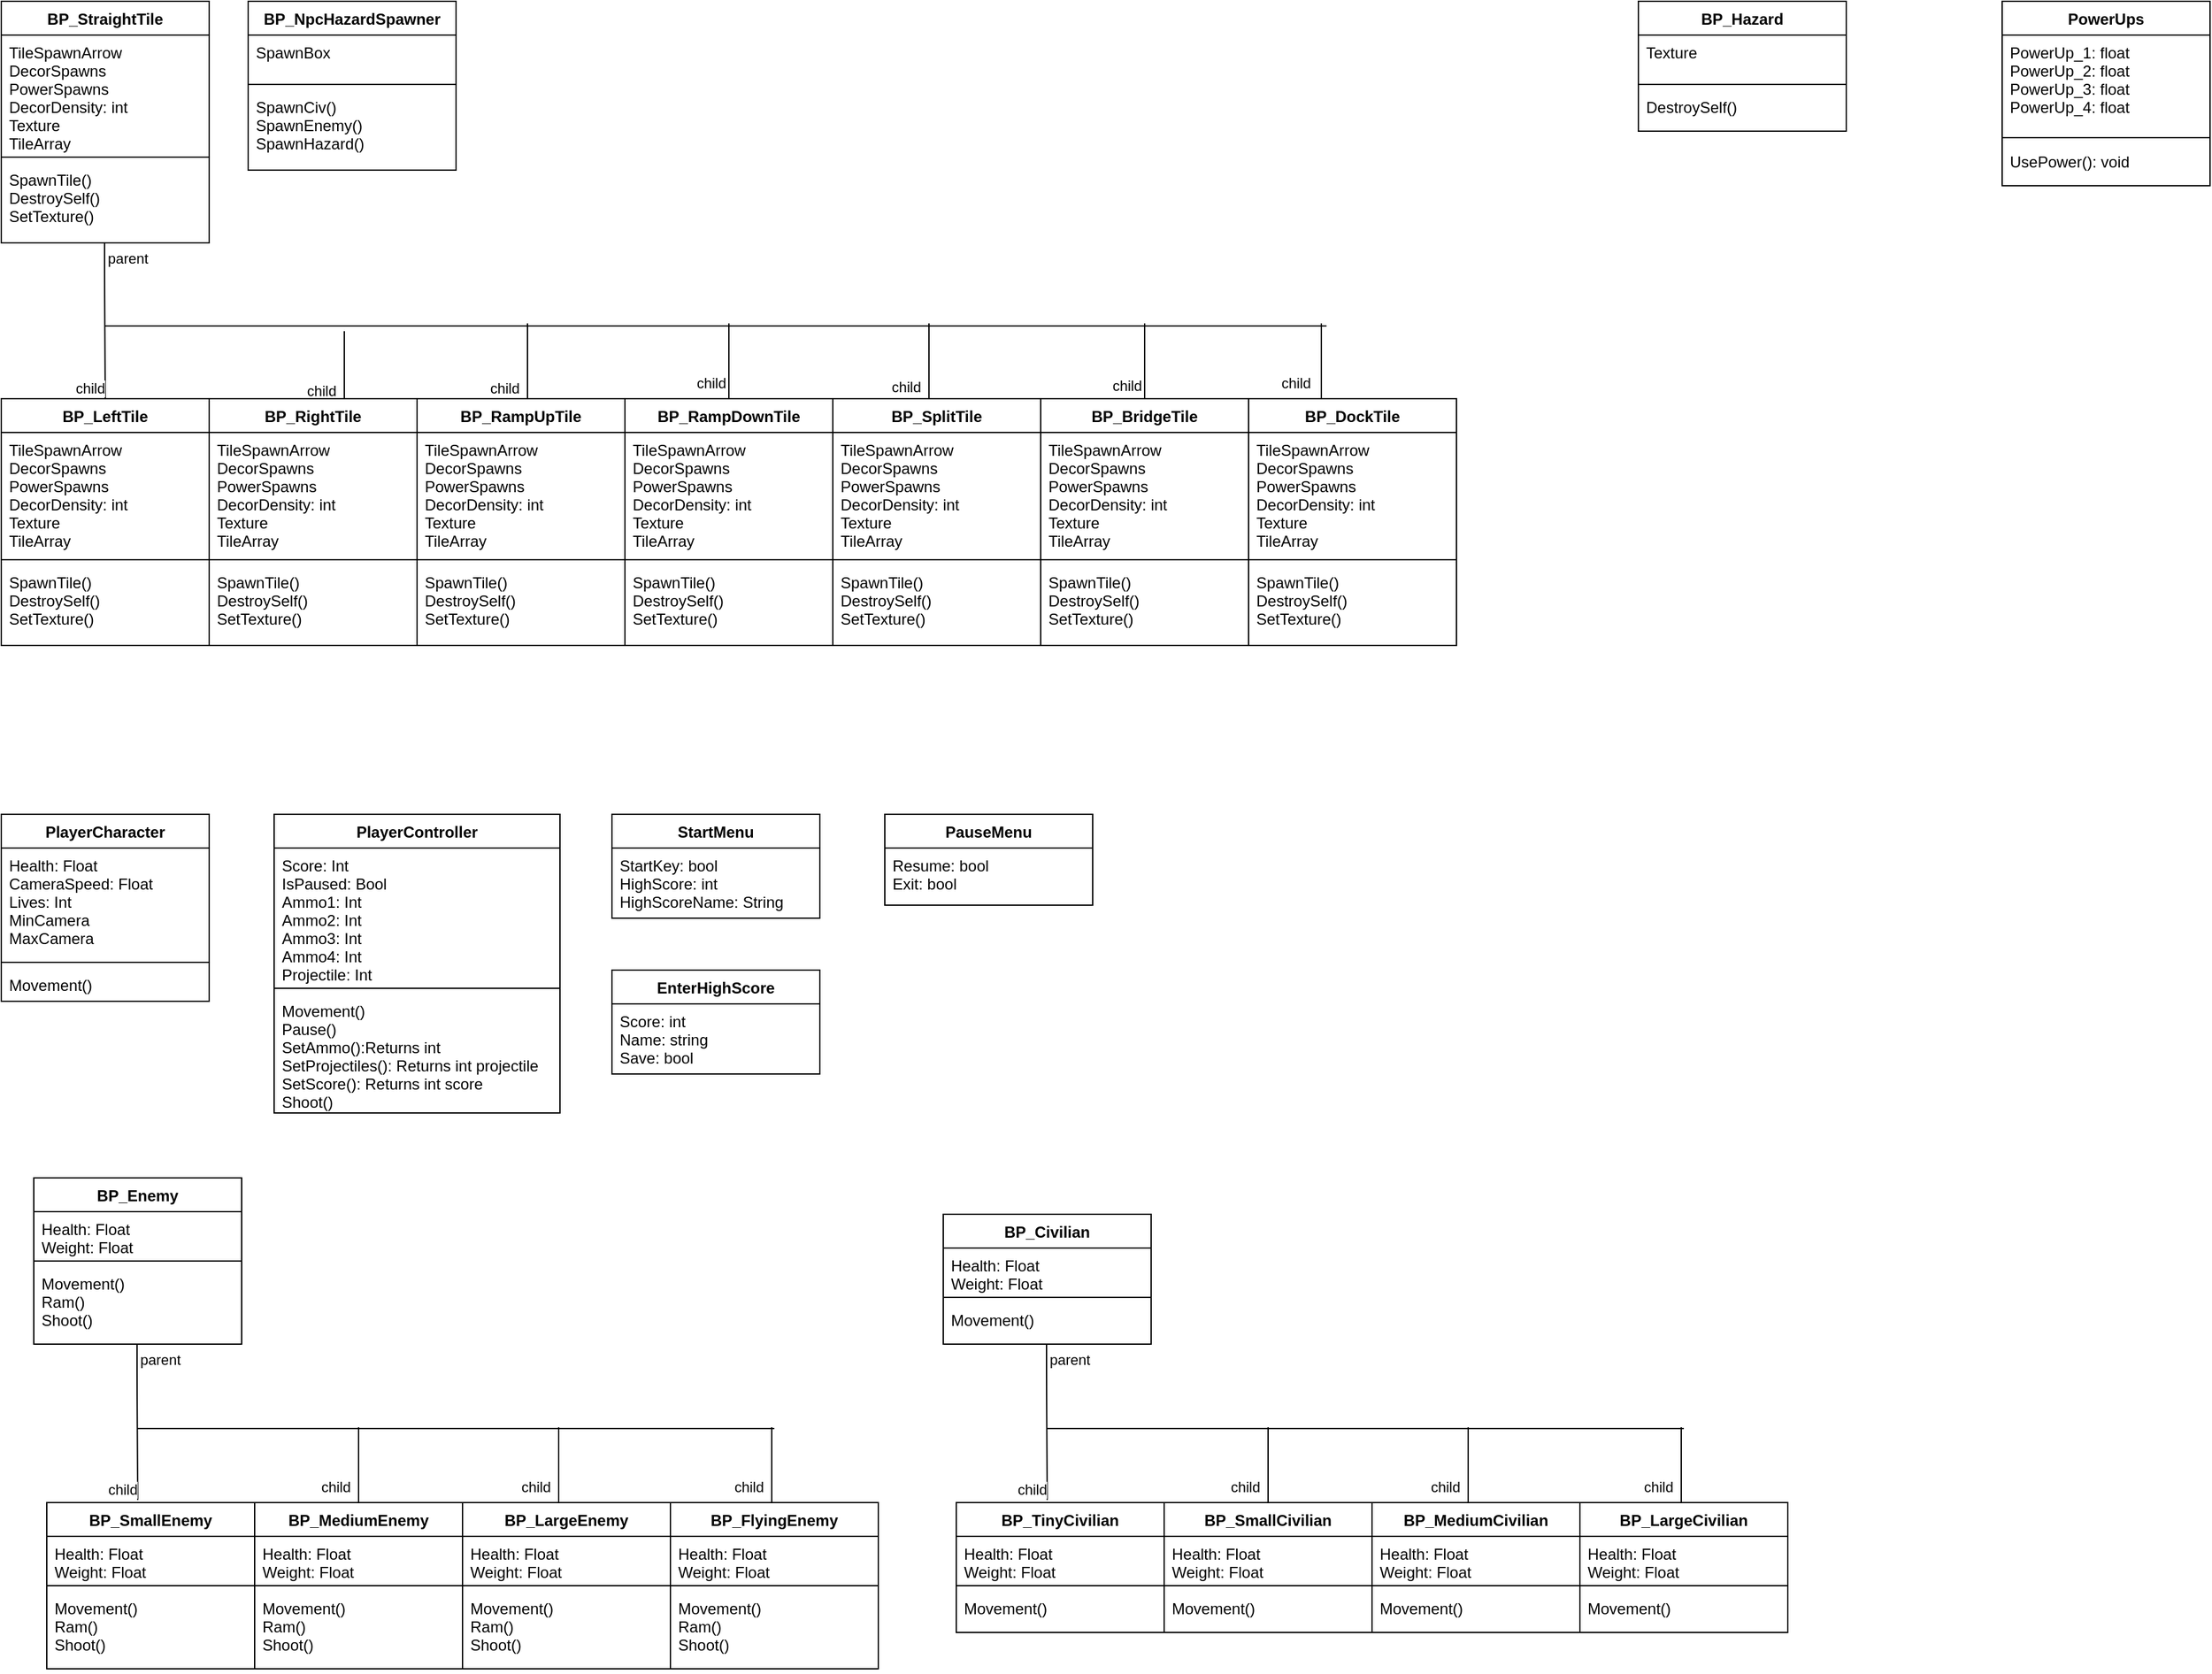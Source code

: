 <mxfile version="14.2.7" type="github">
  <diagram id="WgqjgqW9wfhbfb5YaRFJ" name="Page-1">
    <mxGraphModel dx="2031" dy="1134" grid="1" gridSize="10" guides="1" tooltips="1" connect="1" arrows="1" fold="1" page="1" pageScale="1" pageWidth="1200" pageHeight="1600" math="0" shadow="0">
      <root>
        <mxCell id="0" />
        <mxCell id="1" parent="0" />
        <mxCell id="DqNzJnJvb0vO9Nc4sZQ4-1" value="BP_StraightTile" style="swimlane;fontStyle=1;align=center;verticalAlign=top;childLayout=stackLayout;horizontal=1;startSize=26;horizontalStack=0;resizeParent=1;resizeParentMax=0;resizeLast=0;collapsible=1;marginBottom=0;" parent="1" vertex="1">
          <mxGeometry x="220" y="154" width="160" height="186" as="geometry" />
        </mxCell>
        <mxCell id="DqNzJnJvb0vO9Nc4sZQ4-2" value="TileSpawnArrow&#xa;DecorSpawns&#xa;PowerSpawns&#xa;DecorDensity: int&#xa;Texture&#xa;TileArray" style="text;strokeColor=none;fillColor=none;align=left;verticalAlign=top;spacingLeft=4;spacingRight=4;overflow=hidden;rotatable=0;points=[[0,0.5],[1,0.5]];portConstraint=eastwest;" parent="DqNzJnJvb0vO9Nc4sZQ4-1" vertex="1">
          <mxGeometry y="26" width="160" height="90" as="geometry" />
        </mxCell>
        <mxCell id="DqNzJnJvb0vO9Nc4sZQ4-3" value="" style="line;strokeWidth=1;fillColor=none;align=left;verticalAlign=middle;spacingTop=-1;spacingLeft=3;spacingRight=3;rotatable=0;labelPosition=right;points=[];portConstraint=eastwest;" parent="DqNzJnJvb0vO9Nc4sZQ4-1" vertex="1">
          <mxGeometry y="116" width="160" height="8" as="geometry" />
        </mxCell>
        <mxCell id="DqNzJnJvb0vO9Nc4sZQ4-4" value="SpawnTile()&#xa;DestroySelf()&#xa;SetTexture()" style="text;strokeColor=none;fillColor=none;align=left;verticalAlign=top;spacingLeft=4;spacingRight=4;overflow=hidden;rotatable=0;points=[[0,0.5],[1,0.5]];portConstraint=eastwest;" parent="DqNzJnJvb0vO9Nc4sZQ4-1" vertex="1">
          <mxGeometry y="124" width="160" height="62" as="geometry" />
        </mxCell>
        <mxCell id="DqNzJnJvb0vO9Nc4sZQ4-5" value="" style="endArrow=none;html=1;edgeStyle=orthogonalEdgeStyle;" parent="1" edge="1">
          <mxGeometry relative="1" as="geometry">
            <mxPoint x="299.5" y="340" as="sourcePoint" />
            <mxPoint x="300" y="460" as="targetPoint" />
            <Array as="points">
              <mxPoint x="300" y="370" />
              <mxPoint x="300" y="370" />
            </Array>
          </mxGeometry>
        </mxCell>
        <mxCell id="DqNzJnJvb0vO9Nc4sZQ4-6" value="parent" style="edgeLabel;resizable=0;html=1;align=left;verticalAlign=bottom;" parent="DqNzJnJvb0vO9Nc4sZQ4-5" connectable="0" vertex="1">
          <mxGeometry x="-1" relative="1" as="geometry">
            <mxPoint y="20" as="offset" />
          </mxGeometry>
        </mxCell>
        <mxCell id="DqNzJnJvb0vO9Nc4sZQ4-7" value="child" style="edgeLabel;resizable=0;html=1;align=right;verticalAlign=bottom;" parent="DqNzJnJvb0vO9Nc4sZQ4-5" connectable="0" vertex="1">
          <mxGeometry x="1" relative="1" as="geometry" />
        </mxCell>
        <mxCell id="DqNzJnJvb0vO9Nc4sZQ4-8" value="BP_LeftTile" style="swimlane;fontStyle=1;align=center;verticalAlign=top;childLayout=stackLayout;horizontal=1;startSize=26;horizontalStack=0;resizeParent=1;resizeParentMax=0;resizeLast=0;collapsible=1;marginBottom=0;" parent="1" vertex="1">
          <mxGeometry x="220" y="460" width="160" height="190" as="geometry" />
        </mxCell>
        <mxCell id="DqNzJnJvb0vO9Nc4sZQ4-9" value="TileSpawnArrow&#xa;DecorSpawns&#xa;PowerSpawns&#xa;DecorDensity: int&#xa;Texture&#xa;TileArray" style="text;strokeColor=none;fillColor=none;align=left;verticalAlign=top;spacingLeft=4;spacingRight=4;overflow=hidden;rotatable=0;points=[[0,0.5],[1,0.5]];portConstraint=eastwest;" parent="DqNzJnJvb0vO9Nc4sZQ4-8" vertex="1">
          <mxGeometry y="26" width="160" height="94" as="geometry" />
        </mxCell>
        <mxCell id="DqNzJnJvb0vO9Nc4sZQ4-10" value="" style="line;strokeWidth=1;fillColor=none;align=left;verticalAlign=middle;spacingTop=-1;spacingLeft=3;spacingRight=3;rotatable=0;labelPosition=right;points=[];portConstraint=eastwest;" parent="DqNzJnJvb0vO9Nc4sZQ4-8" vertex="1">
          <mxGeometry y="120" width="160" height="8" as="geometry" />
        </mxCell>
        <mxCell id="DqNzJnJvb0vO9Nc4sZQ4-11" value="SpawnTile()&#xa;DestroySelf()&#xa;SetTexture()" style="text;strokeColor=none;fillColor=none;align=left;verticalAlign=top;spacingLeft=4;spacingRight=4;overflow=hidden;rotatable=0;points=[[0,0.5],[1,0.5]];portConstraint=eastwest;" parent="DqNzJnJvb0vO9Nc4sZQ4-8" vertex="1">
          <mxGeometry y="128" width="160" height="62" as="geometry" />
        </mxCell>
        <mxCell id="DqNzJnJvb0vO9Nc4sZQ4-12" value="" style="line;strokeWidth=1;fillColor=none;align=left;verticalAlign=middle;spacingTop=-1;spacingLeft=3;spacingRight=3;rotatable=0;labelPosition=right;points=[];portConstraint=eastwest;" parent="1" vertex="1">
          <mxGeometry x="300" y="400" width="940" height="8" as="geometry" />
        </mxCell>
        <mxCell id="DqNzJnJvb0vO9Nc4sZQ4-13" value="child" style="edgeLabel;resizable=0;html=1;align=right;verticalAlign=bottom;" parent="1" connectable="0" vertex="1">
          <mxGeometry x="470.0" y="459.999" as="geometry">
            <mxPoint x="8" y="3" as="offset" />
          </mxGeometry>
        </mxCell>
        <mxCell id="DqNzJnJvb0vO9Nc4sZQ4-15" value="" style="line;strokeWidth=1;fillColor=none;align=left;verticalAlign=middle;spacingTop=-1;spacingLeft=3;spacingRight=3;rotatable=0;labelPosition=right;points=[];portConstraint=eastwest;direction=south;" parent="1" vertex="1">
          <mxGeometry x="480" y="408" width="8" height="58" as="geometry" />
        </mxCell>
        <mxCell id="DqNzJnJvb0vO9Nc4sZQ4-16" value="BP_RampDownTile" style="swimlane;fontStyle=1;align=center;verticalAlign=top;childLayout=stackLayout;horizontal=1;startSize=26;horizontalStack=0;resizeParent=1;resizeParentMax=0;resizeLast=0;collapsible=1;marginBottom=0;" parent="1" vertex="1">
          <mxGeometry x="700" y="460" width="160" height="190" as="geometry" />
        </mxCell>
        <mxCell id="DqNzJnJvb0vO9Nc4sZQ4-17" value="TileSpawnArrow&#xa;DecorSpawns&#xa;PowerSpawns&#xa;DecorDensity: int&#xa;Texture&#xa;TileArray" style="text;strokeColor=none;fillColor=none;align=left;verticalAlign=top;spacingLeft=4;spacingRight=4;overflow=hidden;rotatable=0;points=[[0,0.5],[1,0.5]];portConstraint=eastwest;" parent="DqNzJnJvb0vO9Nc4sZQ4-16" vertex="1">
          <mxGeometry y="26" width="160" height="94" as="geometry" />
        </mxCell>
        <mxCell id="DqNzJnJvb0vO9Nc4sZQ4-18" value="" style="line;strokeWidth=1;fillColor=none;align=left;verticalAlign=middle;spacingTop=-1;spacingLeft=3;spacingRight=3;rotatable=0;labelPosition=right;points=[];portConstraint=eastwest;" parent="DqNzJnJvb0vO9Nc4sZQ4-16" vertex="1">
          <mxGeometry y="120" width="160" height="8" as="geometry" />
        </mxCell>
        <mxCell id="DqNzJnJvb0vO9Nc4sZQ4-19" value="SpawnTile()&#xa;DestroySelf()&#xa;SetTexture()" style="text;strokeColor=none;fillColor=none;align=left;verticalAlign=top;spacingLeft=4;spacingRight=4;overflow=hidden;rotatable=0;points=[[0,0.5],[1,0.5]];portConstraint=eastwest;" parent="DqNzJnJvb0vO9Nc4sZQ4-16" vertex="1">
          <mxGeometry y="128" width="160" height="62" as="geometry" />
        </mxCell>
        <mxCell id="DqNzJnJvb0vO9Nc4sZQ4-20" value="BP_RampUpTile&#xa;" style="swimlane;fontStyle=1;align=center;verticalAlign=top;childLayout=stackLayout;horizontal=1;startSize=26;horizontalStack=0;resizeParent=1;resizeParentMax=0;resizeLast=0;collapsible=1;marginBottom=0;" parent="1" vertex="1">
          <mxGeometry x="540" y="460" width="160" height="190" as="geometry" />
        </mxCell>
        <mxCell id="DqNzJnJvb0vO9Nc4sZQ4-21" value="TileSpawnArrow&#xa;DecorSpawns&#xa;PowerSpawns&#xa;DecorDensity: int&#xa;Texture&#xa;TileArray" style="text;strokeColor=none;fillColor=none;align=left;verticalAlign=top;spacingLeft=4;spacingRight=4;overflow=hidden;rotatable=0;points=[[0,0.5],[1,0.5]];portConstraint=eastwest;" parent="DqNzJnJvb0vO9Nc4sZQ4-20" vertex="1">
          <mxGeometry y="26" width="160" height="94" as="geometry" />
        </mxCell>
        <mxCell id="DqNzJnJvb0vO9Nc4sZQ4-22" value="" style="line;strokeWidth=1;fillColor=none;align=left;verticalAlign=middle;spacingTop=-1;spacingLeft=3;spacingRight=3;rotatable=0;labelPosition=right;points=[];portConstraint=eastwest;" parent="DqNzJnJvb0vO9Nc4sZQ4-20" vertex="1">
          <mxGeometry y="120" width="160" height="8" as="geometry" />
        </mxCell>
        <mxCell id="DqNzJnJvb0vO9Nc4sZQ4-23" value="SpawnTile()&#xa;DestroySelf()&#xa;SetTexture()" style="text;strokeColor=none;fillColor=none;align=left;verticalAlign=top;spacingLeft=4;spacingRight=4;overflow=hidden;rotatable=0;points=[[0,0.5],[1,0.5]];portConstraint=eastwest;" parent="DqNzJnJvb0vO9Nc4sZQ4-20" vertex="1">
          <mxGeometry y="128" width="160" height="62" as="geometry" />
        </mxCell>
        <mxCell id="DqNzJnJvb0vO9Nc4sZQ4-24" value="BP_RightTile" style="swimlane;fontStyle=1;align=center;verticalAlign=top;childLayout=stackLayout;horizontal=1;startSize=26;horizontalStack=0;resizeParent=1;resizeParentMax=0;resizeLast=0;collapsible=1;marginBottom=0;" parent="1" vertex="1">
          <mxGeometry x="380" y="460" width="160" height="190" as="geometry" />
        </mxCell>
        <mxCell id="DqNzJnJvb0vO9Nc4sZQ4-25" value="TileSpawnArrow&#xa;DecorSpawns&#xa;PowerSpawns&#xa;DecorDensity: int&#xa;Texture&#xa;TileArray" style="text;strokeColor=none;fillColor=none;align=left;verticalAlign=top;spacingLeft=4;spacingRight=4;overflow=hidden;rotatable=0;points=[[0,0.5],[1,0.5]];portConstraint=eastwest;" parent="DqNzJnJvb0vO9Nc4sZQ4-24" vertex="1">
          <mxGeometry y="26" width="160" height="94" as="geometry" />
        </mxCell>
        <mxCell id="DqNzJnJvb0vO9Nc4sZQ4-26" value="" style="line;strokeWidth=1;fillColor=none;align=left;verticalAlign=middle;spacingTop=-1;spacingLeft=3;spacingRight=3;rotatable=0;labelPosition=right;points=[];portConstraint=eastwest;" parent="DqNzJnJvb0vO9Nc4sZQ4-24" vertex="1">
          <mxGeometry y="120" width="160" height="8" as="geometry" />
        </mxCell>
        <mxCell id="DqNzJnJvb0vO9Nc4sZQ4-27" value="SpawnTile()&#xa;DestroySelf()&#xa;SetTexture()" style="text;strokeColor=none;fillColor=none;align=left;verticalAlign=top;spacingLeft=4;spacingRight=4;overflow=hidden;rotatable=0;points=[[0,0.5],[1,0.5]];portConstraint=eastwest;" parent="DqNzJnJvb0vO9Nc4sZQ4-24" vertex="1">
          <mxGeometry y="128" width="160" height="62" as="geometry" />
        </mxCell>
        <mxCell id="DqNzJnJvb0vO9Nc4sZQ4-28" value="BP_SplitTile" style="swimlane;fontStyle=1;align=center;verticalAlign=top;childLayout=stackLayout;horizontal=1;startSize=26;horizontalStack=0;resizeParent=1;resizeParentMax=0;resizeLast=0;collapsible=1;marginBottom=0;" parent="1" vertex="1">
          <mxGeometry x="860" y="460" width="160" height="190" as="geometry" />
        </mxCell>
        <mxCell id="DqNzJnJvb0vO9Nc4sZQ4-29" value="TileSpawnArrow&#xa;DecorSpawns&#xa;PowerSpawns&#xa;DecorDensity: int&#xa;Texture&#xa;TileArray" style="text;strokeColor=none;fillColor=none;align=left;verticalAlign=top;spacingLeft=4;spacingRight=4;overflow=hidden;rotatable=0;points=[[0,0.5],[1,0.5]];portConstraint=eastwest;" parent="DqNzJnJvb0vO9Nc4sZQ4-28" vertex="1">
          <mxGeometry y="26" width="160" height="94" as="geometry" />
        </mxCell>
        <mxCell id="DqNzJnJvb0vO9Nc4sZQ4-30" value="" style="line;strokeWidth=1;fillColor=none;align=left;verticalAlign=middle;spacingTop=-1;spacingLeft=3;spacingRight=3;rotatable=0;labelPosition=right;points=[];portConstraint=eastwest;" parent="DqNzJnJvb0vO9Nc4sZQ4-28" vertex="1">
          <mxGeometry y="120" width="160" height="8" as="geometry" />
        </mxCell>
        <mxCell id="DqNzJnJvb0vO9Nc4sZQ4-31" value="SpawnTile()&#xa;DestroySelf()&#xa;SetTexture()" style="text;strokeColor=none;fillColor=none;align=left;verticalAlign=top;spacingLeft=4;spacingRight=4;overflow=hidden;rotatable=0;points=[[0,0.5],[1,0.5]];portConstraint=eastwest;" parent="DqNzJnJvb0vO9Nc4sZQ4-28" vertex="1">
          <mxGeometry y="128" width="160" height="62" as="geometry" />
        </mxCell>
        <mxCell id="DqNzJnJvb0vO9Nc4sZQ4-32" value="BP_DockTile" style="swimlane;fontStyle=1;align=center;verticalAlign=top;childLayout=stackLayout;horizontal=1;startSize=26;horizontalStack=0;resizeParent=1;resizeParentMax=0;resizeLast=0;collapsible=1;marginBottom=0;" parent="1" vertex="1">
          <mxGeometry x="1180" y="460" width="160" height="190" as="geometry" />
        </mxCell>
        <mxCell id="DqNzJnJvb0vO9Nc4sZQ4-33" value="TileSpawnArrow&#xa;DecorSpawns&#xa;PowerSpawns&#xa;DecorDensity: int&#xa;Texture&#xa;TileArray" style="text;strokeColor=none;fillColor=none;align=left;verticalAlign=top;spacingLeft=4;spacingRight=4;overflow=hidden;rotatable=0;points=[[0,0.5],[1,0.5]];portConstraint=eastwest;" parent="DqNzJnJvb0vO9Nc4sZQ4-32" vertex="1">
          <mxGeometry y="26" width="160" height="94" as="geometry" />
        </mxCell>
        <mxCell id="DqNzJnJvb0vO9Nc4sZQ4-34" value="" style="line;strokeWidth=1;fillColor=none;align=left;verticalAlign=middle;spacingTop=-1;spacingLeft=3;spacingRight=3;rotatable=0;labelPosition=right;points=[];portConstraint=eastwest;" parent="DqNzJnJvb0vO9Nc4sZQ4-32" vertex="1">
          <mxGeometry y="120" width="160" height="8" as="geometry" />
        </mxCell>
        <mxCell id="DqNzJnJvb0vO9Nc4sZQ4-35" value="SpawnTile()&#xa;DestroySelf()&#xa;SetTexture()" style="text;strokeColor=none;fillColor=none;align=left;verticalAlign=top;spacingLeft=4;spacingRight=4;overflow=hidden;rotatable=0;points=[[0,0.5],[1,0.5]];portConstraint=eastwest;" parent="DqNzJnJvb0vO9Nc4sZQ4-32" vertex="1">
          <mxGeometry y="128" width="160" height="62" as="geometry" />
        </mxCell>
        <mxCell id="DqNzJnJvb0vO9Nc4sZQ4-36" value="BP_BridgeTile" style="swimlane;fontStyle=1;align=center;verticalAlign=top;childLayout=stackLayout;horizontal=1;startSize=26;horizontalStack=0;resizeParent=1;resizeParentMax=0;resizeLast=0;collapsible=1;marginBottom=0;" parent="1" vertex="1">
          <mxGeometry x="1020" y="460" width="160" height="190" as="geometry">
            <mxRectangle x="1020" y="460" width="110" height="26" as="alternateBounds" />
          </mxGeometry>
        </mxCell>
        <mxCell id="DqNzJnJvb0vO9Nc4sZQ4-37" value="TileSpawnArrow&#xa;DecorSpawns&#xa;PowerSpawns&#xa;DecorDensity: int&#xa;Texture&#xa;TileArray" style="text;strokeColor=none;fillColor=none;align=left;verticalAlign=top;spacingLeft=4;spacingRight=4;overflow=hidden;rotatable=0;points=[[0,0.5],[1,0.5]];portConstraint=eastwest;" parent="DqNzJnJvb0vO9Nc4sZQ4-36" vertex="1">
          <mxGeometry y="26" width="160" height="94" as="geometry" />
        </mxCell>
        <mxCell id="DqNzJnJvb0vO9Nc4sZQ4-38" value="" style="line;strokeWidth=1;fillColor=none;align=left;verticalAlign=middle;spacingTop=-1;spacingLeft=3;spacingRight=3;rotatable=0;labelPosition=right;points=[];portConstraint=eastwest;" parent="DqNzJnJvb0vO9Nc4sZQ4-36" vertex="1">
          <mxGeometry y="120" width="160" height="8" as="geometry" />
        </mxCell>
        <mxCell id="DqNzJnJvb0vO9Nc4sZQ4-39" value="SpawnTile()&#xa;DestroySelf()&#xa;SetTexture()" style="text;strokeColor=none;fillColor=none;align=left;verticalAlign=top;spacingLeft=4;spacingRight=4;overflow=hidden;rotatable=0;points=[[0,0.5],[1,0.5]];portConstraint=eastwest;" parent="DqNzJnJvb0vO9Nc4sZQ4-36" vertex="1">
          <mxGeometry y="128" width="160" height="62" as="geometry" />
        </mxCell>
        <mxCell id="DqNzJnJvb0vO9Nc4sZQ4-40" value="child" style="edgeLabel;resizable=0;html=1;align=right;verticalAlign=bottom;" parent="1" connectable="0" vertex="1">
          <mxGeometry x="770.0" y="453.999" as="geometry">
            <mxPoint x="8" y="3" as="offset" />
          </mxGeometry>
        </mxCell>
        <mxCell id="DqNzJnJvb0vO9Nc4sZQ4-41" value="" style="line;strokeWidth=1;fillColor=none;align=left;verticalAlign=middle;spacingTop=-1;spacingLeft=3;spacingRight=3;rotatable=0;labelPosition=right;points=[];portConstraint=eastwest;direction=south;" parent="1" vertex="1">
          <mxGeometry x="776" y="402" width="8" height="58" as="geometry" />
        </mxCell>
        <mxCell id="DqNzJnJvb0vO9Nc4sZQ4-42" value="child" style="edgeLabel;resizable=0;html=1;align=right;verticalAlign=bottom;" parent="1" connectable="0" vertex="1">
          <mxGeometry x="611.0" y="457.999" as="geometry">
            <mxPoint x="8" y="3" as="offset" />
          </mxGeometry>
        </mxCell>
        <mxCell id="DqNzJnJvb0vO9Nc4sZQ4-43" value="" style="line;strokeWidth=1;fillColor=none;align=left;verticalAlign=middle;spacingTop=-1;spacingLeft=3;spacingRight=3;rotatable=0;labelPosition=right;points=[];portConstraint=eastwest;direction=south;" parent="1" vertex="1">
          <mxGeometry x="621" y="402" width="8" height="58" as="geometry" />
        </mxCell>
        <mxCell id="DqNzJnJvb0vO9Nc4sZQ4-44" value="child" style="edgeLabel;resizable=0;html=1;align=right;verticalAlign=bottom;" parent="1" connectable="0" vertex="1">
          <mxGeometry x="920.0" y="456.999" as="geometry">
            <mxPoint x="8" y="3" as="offset" />
          </mxGeometry>
        </mxCell>
        <mxCell id="DqNzJnJvb0vO9Nc4sZQ4-45" value="" style="line;strokeWidth=1;fillColor=none;align=left;verticalAlign=middle;spacingTop=-1;spacingLeft=3;spacingRight=3;rotatable=0;labelPosition=right;points=[];portConstraint=eastwest;direction=south;" parent="1" vertex="1">
          <mxGeometry x="930" y="402" width="8" height="58" as="geometry" />
        </mxCell>
        <mxCell id="DqNzJnJvb0vO9Nc4sZQ4-46" value="child" style="edgeLabel;resizable=0;html=1;align=right;verticalAlign=bottom;" parent="1" connectable="0" vertex="1">
          <mxGeometry x="1090.0" y="455.999" as="geometry">
            <mxPoint x="8" y="3" as="offset" />
          </mxGeometry>
        </mxCell>
        <mxCell id="DqNzJnJvb0vO9Nc4sZQ4-47" value="" style="line;strokeWidth=1;fillColor=none;align=left;verticalAlign=middle;spacingTop=-1;spacingLeft=3;spacingRight=3;rotatable=0;labelPosition=right;points=[];portConstraint=eastwest;direction=south;" parent="1" vertex="1">
          <mxGeometry x="1096" y="402" width="8" height="58" as="geometry" />
        </mxCell>
        <mxCell id="DqNzJnJvb0vO9Nc4sZQ4-48" value="child" style="edgeLabel;resizable=0;html=1;align=right;verticalAlign=bottom;" parent="1" connectable="0" vertex="1">
          <mxGeometry x="1220.0" y="453.999" as="geometry">
            <mxPoint x="8" y="3" as="offset" />
          </mxGeometry>
        </mxCell>
        <mxCell id="DqNzJnJvb0vO9Nc4sZQ4-49" value="" style="line;strokeWidth=1;fillColor=none;align=left;verticalAlign=middle;spacingTop=-1;spacingLeft=3;spacingRight=3;rotatable=0;labelPosition=right;points=[];portConstraint=eastwest;direction=south;" parent="1" vertex="1">
          <mxGeometry x="1232" y="402" width="8" height="58" as="geometry" />
        </mxCell>
        <mxCell id="DqNzJnJvb0vO9Nc4sZQ4-54" value="BP_Hazard" style="swimlane;fontStyle=1;align=center;verticalAlign=top;childLayout=stackLayout;horizontal=1;startSize=26;horizontalStack=0;resizeParent=1;resizeParentMax=0;resizeLast=0;collapsible=1;marginBottom=0;" parent="1" vertex="1">
          <mxGeometry x="1480" y="154" width="160" height="100" as="geometry" />
        </mxCell>
        <mxCell id="DqNzJnJvb0vO9Nc4sZQ4-55" value="Texture" style="text;strokeColor=none;fillColor=none;align=left;verticalAlign=top;spacingLeft=4;spacingRight=4;overflow=hidden;rotatable=0;points=[[0,0.5],[1,0.5]];portConstraint=eastwest;" parent="DqNzJnJvb0vO9Nc4sZQ4-54" vertex="1">
          <mxGeometry y="26" width="160" height="34" as="geometry" />
        </mxCell>
        <mxCell id="DqNzJnJvb0vO9Nc4sZQ4-56" value="" style="line;strokeWidth=1;fillColor=none;align=left;verticalAlign=middle;spacingTop=-1;spacingLeft=3;spacingRight=3;rotatable=0;labelPosition=right;points=[];portConstraint=eastwest;" parent="DqNzJnJvb0vO9Nc4sZQ4-54" vertex="1">
          <mxGeometry y="60" width="160" height="8" as="geometry" />
        </mxCell>
        <mxCell id="DqNzJnJvb0vO9Nc4sZQ4-57" value="DestroySelf()&#xa;" style="text;strokeColor=none;fillColor=none;align=left;verticalAlign=top;spacingLeft=4;spacingRight=4;overflow=hidden;rotatable=0;points=[[0,0.5],[1,0.5]];portConstraint=eastwest;" parent="DqNzJnJvb0vO9Nc4sZQ4-54" vertex="1">
          <mxGeometry y="68" width="160" height="32" as="geometry" />
        </mxCell>
        <mxCell id="DqNzJnJvb0vO9Nc4sZQ4-60" value="BP_NpcHazardSpawner" style="swimlane;fontStyle=1;align=center;verticalAlign=top;childLayout=stackLayout;horizontal=1;startSize=26;horizontalStack=0;resizeParent=1;resizeParentMax=0;resizeLast=0;collapsible=1;marginBottom=0;" parent="1" vertex="1">
          <mxGeometry x="410" y="154" width="160" height="130" as="geometry" />
        </mxCell>
        <mxCell id="DqNzJnJvb0vO9Nc4sZQ4-61" value="SpawnBox" style="text;strokeColor=none;fillColor=none;align=left;verticalAlign=top;spacingLeft=4;spacingRight=4;overflow=hidden;rotatable=0;points=[[0,0.5],[1,0.5]];portConstraint=eastwest;" parent="DqNzJnJvb0vO9Nc4sZQ4-60" vertex="1">
          <mxGeometry y="26" width="160" height="34" as="geometry" />
        </mxCell>
        <mxCell id="DqNzJnJvb0vO9Nc4sZQ4-62" value="" style="line;strokeWidth=1;fillColor=none;align=left;verticalAlign=middle;spacingTop=-1;spacingLeft=3;spacingRight=3;rotatable=0;labelPosition=right;points=[];portConstraint=eastwest;" parent="DqNzJnJvb0vO9Nc4sZQ4-60" vertex="1">
          <mxGeometry y="60" width="160" height="8" as="geometry" />
        </mxCell>
        <mxCell id="DqNzJnJvb0vO9Nc4sZQ4-63" value="SpawnCiv()&#xa;SpawnEnemy()&#xa;SpawnHazard()" style="text;strokeColor=none;fillColor=none;align=left;verticalAlign=top;spacingLeft=4;spacingRight=4;overflow=hidden;rotatable=0;points=[[0,0.5],[1,0.5]];portConstraint=eastwest;" parent="DqNzJnJvb0vO9Nc4sZQ4-60" vertex="1">
          <mxGeometry y="68" width="160" height="62" as="geometry" />
        </mxCell>
        <mxCell id="siddE4iYKj-0myYR6mlJ-1" value="PlayerCharacter" style="swimlane;fontStyle=1;align=center;verticalAlign=top;childLayout=stackLayout;horizontal=1;startSize=26;horizontalStack=0;resizeParent=1;resizeParentMax=0;resizeLast=0;collapsible=1;marginBottom=0;" parent="1" vertex="1">
          <mxGeometry x="220" y="780" width="160" height="144" as="geometry" />
        </mxCell>
        <mxCell id="siddE4iYKj-0myYR6mlJ-2" value="Health: Float&#xa;CameraSpeed: Float&#xa;Lives: Int&#xa;MinCamera&#xa;MaxCamera" style="text;strokeColor=none;fillColor=none;align=left;verticalAlign=top;spacingLeft=4;spacingRight=4;overflow=hidden;rotatable=0;points=[[0,0.5],[1,0.5]];portConstraint=eastwest;" parent="siddE4iYKj-0myYR6mlJ-1" vertex="1">
          <mxGeometry y="26" width="160" height="84" as="geometry" />
        </mxCell>
        <mxCell id="siddE4iYKj-0myYR6mlJ-3" value="" style="line;strokeWidth=1;fillColor=none;align=left;verticalAlign=middle;spacingTop=-1;spacingLeft=3;spacingRight=3;rotatable=0;labelPosition=right;points=[];portConstraint=eastwest;" parent="siddE4iYKj-0myYR6mlJ-1" vertex="1">
          <mxGeometry y="110" width="160" height="8" as="geometry" />
        </mxCell>
        <mxCell id="siddE4iYKj-0myYR6mlJ-4" value="Movement()" style="text;strokeColor=none;fillColor=none;align=left;verticalAlign=top;spacingLeft=4;spacingRight=4;overflow=hidden;rotatable=0;points=[[0,0.5],[1,0.5]];portConstraint=eastwest;" parent="siddE4iYKj-0myYR6mlJ-1" vertex="1">
          <mxGeometry y="118" width="160" height="26" as="geometry" />
        </mxCell>
        <mxCell id="siddE4iYKj-0myYR6mlJ-5" value="StartMenu" style="swimlane;fontStyle=1;align=center;verticalAlign=top;childLayout=stackLayout;horizontal=1;startSize=26;horizontalStack=0;resizeParent=1;resizeParentMax=0;resizeLast=0;collapsible=1;marginBottom=0;" parent="1" vertex="1">
          <mxGeometry x="690" y="780" width="160" height="80" as="geometry" />
        </mxCell>
        <mxCell id="siddE4iYKj-0myYR6mlJ-6" value="StartKey: bool&#xa;HighScore: int&#xa;HighScoreName: String" style="text;strokeColor=none;fillColor=none;align=left;verticalAlign=top;spacingLeft=4;spacingRight=4;overflow=hidden;rotatable=0;points=[[0,0.5],[1,0.5]];portConstraint=eastwest;" parent="siddE4iYKj-0myYR6mlJ-5" vertex="1">
          <mxGeometry y="26" width="160" height="54" as="geometry" />
        </mxCell>
        <mxCell id="siddE4iYKj-0myYR6mlJ-9" value="PlayerController" style="swimlane;fontStyle=1;align=center;verticalAlign=top;childLayout=stackLayout;horizontal=1;startSize=26;horizontalStack=0;resizeParent=1;resizeParentMax=0;resizeLast=0;collapsible=1;marginBottom=0;" parent="1" vertex="1">
          <mxGeometry x="430" y="780" width="220" height="230" as="geometry" />
        </mxCell>
        <mxCell id="siddE4iYKj-0myYR6mlJ-10" value="Score: Int&#xa;IsPaused: Bool&#xa;Ammo1: Int&#xa;Ammo2: Int&#xa;Ammo3: Int&#xa;Ammo4: Int&#xa;Projectile: Int" style="text;strokeColor=none;fillColor=none;align=left;verticalAlign=top;spacingLeft=4;spacingRight=4;overflow=hidden;rotatable=0;points=[[0,0.5],[1,0.5]];portConstraint=eastwest;" parent="siddE4iYKj-0myYR6mlJ-9" vertex="1">
          <mxGeometry y="26" width="220" height="104" as="geometry" />
        </mxCell>
        <mxCell id="siddE4iYKj-0myYR6mlJ-11" value="" style="line;strokeWidth=1;fillColor=none;align=left;verticalAlign=middle;spacingTop=-1;spacingLeft=3;spacingRight=3;rotatable=0;labelPosition=right;points=[];portConstraint=eastwest;" parent="siddE4iYKj-0myYR6mlJ-9" vertex="1">
          <mxGeometry y="130" width="220" height="8" as="geometry" />
        </mxCell>
        <mxCell id="siddE4iYKj-0myYR6mlJ-12" value="Movement()&#xa;Pause()&#xa;SetAmmo():Returns int&#xa;SetProjectiles(): Returns int projectile&#xa;SetScore(): Returns int score&#xa;Shoot()" style="text;strokeColor=none;fillColor=none;align=left;verticalAlign=top;spacingLeft=4;spacingRight=4;overflow=hidden;rotatable=0;points=[[0,0.5],[1,0.5]];portConstraint=eastwest;" parent="siddE4iYKj-0myYR6mlJ-9" vertex="1">
          <mxGeometry y="138" width="220" height="92" as="geometry" />
        </mxCell>
        <mxCell id="siddE4iYKj-0myYR6mlJ-13" value="EnterHighScore" style="swimlane;fontStyle=1;align=center;verticalAlign=top;childLayout=stackLayout;horizontal=1;startSize=26;horizontalStack=0;resizeParent=1;resizeParentMax=0;resizeLast=0;collapsible=1;marginBottom=0;" parent="1" vertex="1">
          <mxGeometry x="690" y="900" width="160" height="80" as="geometry" />
        </mxCell>
        <mxCell id="siddE4iYKj-0myYR6mlJ-14" value="Score: int&#xa;Name: string&#xa;Save: bool" style="text;strokeColor=none;fillColor=none;align=left;verticalAlign=top;spacingLeft=4;spacingRight=4;overflow=hidden;rotatable=0;points=[[0,0.5],[1,0.5]];portConstraint=eastwest;" parent="siddE4iYKj-0myYR6mlJ-13" vertex="1">
          <mxGeometry y="26" width="160" height="54" as="geometry" />
        </mxCell>
        <mxCell id="siddE4iYKj-0myYR6mlJ-17" value="PauseMenu" style="swimlane;fontStyle=1;align=center;verticalAlign=top;childLayout=stackLayout;horizontal=1;startSize=26;horizontalStack=0;resizeParent=1;resizeParentMax=0;resizeLast=0;collapsible=1;marginBottom=0;" parent="1" vertex="1">
          <mxGeometry x="900" y="780" width="160" height="70" as="geometry" />
        </mxCell>
        <mxCell id="siddE4iYKj-0myYR6mlJ-18" value="Resume: bool&#xa;Exit: bool" style="text;strokeColor=none;fillColor=none;align=left;verticalAlign=top;spacingLeft=4;spacingRight=4;overflow=hidden;rotatable=0;points=[[0,0.5],[1,0.5]];portConstraint=eastwest;" parent="siddE4iYKj-0myYR6mlJ-17" vertex="1">
          <mxGeometry y="26" width="160" height="44" as="geometry" />
        </mxCell>
        <mxCell id="K2aHXFVnf7IFODp5N2ta-6" value="BP_Enemy" style="swimlane;fontStyle=1;align=center;verticalAlign=top;childLayout=stackLayout;horizontal=1;startSize=26;horizontalStack=0;resizeParent=1;resizeParentMax=0;resizeLast=0;collapsible=1;marginBottom=0;" parent="1" vertex="1">
          <mxGeometry x="245" y="1060" width="160" height="128" as="geometry" />
        </mxCell>
        <mxCell id="K2aHXFVnf7IFODp5N2ta-7" value="Health: Float&#xa;Weight: Float" style="text;strokeColor=none;fillColor=none;align=left;verticalAlign=top;spacingLeft=4;spacingRight=4;overflow=hidden;rotatable=0;points=[[0,0.5],[1,0.5]];portConstraint=eastwest;" parent="K2aHXFVnf7IFODp5N2ta-6" vertex="1">
          <mxGeometry y="26" width="160" height="34" as="geometry" />
        </mxCell>
        <mxCell id="K2aHXFVnf7IFODp5N2ta-8" value="" style="line;strokeWidth=1;fillColor=none;align=left;verticalAlign=middle;spacingTop=-1;spacingLeft=3;spacingRight=3;rotatable=0;labelPosition=right;points=[];portConstraint=eastwest;" parent="K2aHXFVnf7IFODp5N2ta-6" vertex="1">
          <mxGeometry y="60" width="160" height="8" as="geometry" />
        </mxCell>
        <mxCell id="K2aHXFVnf7IFODp5N2ta-9" value="Movement()&#xa;Ram()&#xa;Shoot()" style="text;strokeColor=none;fillColor=none;align=left;verticalAlign=top;spacingLeft=4;spacingRight=4;overflow=hidden;rotatable=0;points=[[0,0.5],[1,0.5]];portConstraint=eastwest;" parent="K2aHXFVnf7IFODp5N2ta-6" vertex="1">
          <mxGeometry y="68" width="160" height="60" as="geometry" />
        </mxCell>
        <mxCell id="K2aHXFVnf7IFODp5N2ta-10" value="BP_SmallEnemy" style="swimlane;fontStyle=1;align=center;verticalAlign=top;childLayout=stackLayout;horizontal=1;startSize=26;horizontalStack=0;resizeParent=1;resizeParentMax=0;resizeLast=0;collapsible=1;marginBottom=0;" parent="1" vertex="1">
          <mxGeometry x="255" y="1310" width="160" height="128" as="geometry" />
        </mxCell>
        <mxCell id="K2aHXFVnf7IFODp5N2ta-11" value="Health: Float&#xa;Weight: Float" style="text;strokeColor=none;fillColor=none;align=left;verticalAlign=top;spacingLeft=4;spacingRight=4;overflow=hidden;rotatable=0;points=[[0,0.5],[1,0.5]];portConstraint=eastwest;" parent="K2aHXFVnf7IFODp5N2ta-10" vertex="1">
          <mxGeometry y="26" width="160" height="34" as="geometry" />
        </mxCell>
        <mxCell id="K2aHXFVnf7IFODp5N2ta-12" value="" style="line;strokeWidth=1;fillColor=none;align=left;verticalAlign=middle;spacingTop=-1;spacingLeft=3;spacingRight=3;rotatable=0;labelPosition=right;points=[];portConstraint=eastwest;" parent="K2aHXFVnf7IFODp5N2ta-10" vertex="1">
          <mxGeometry y="60" width="160" height="8" as="geometry" />
        </mxCell>
        <mxCell id="K2aHXFVnf7IFODp5N2ta-13" value="Movement()&#xa;Ram()&#xa;Shoot()" style="text;strokeColor=none;fillColor=none;align=left;verticalAlign=top;spacingLeft=4;spacingRight=4;overflow=hidden;rotatable=0;points=[[0,0.5],[1,0.5]];portConstraint=eastwest;" parent="K2aHXFVnf7IFODp5N2ta-10" vertex="1">
          <mxGeometry y="68" width="160" height="60" as="geometry" />
        </mxCell>
        <mxCell id="K2aHXFVnf7IFODp5N2ta-16" value="" style="endArrow=none;html=1;edgeStyle=orthogonalEdgeStyle;" parent="1" edge="1">
          <mxGeometry relative="1" as="geometry">
            <mxPoint x="324.5" y="1188" as="sourcePoint" />
            <mxPoint x="325" y="1308" as="targetPoint" />
            <Array as="points">
              <mxPoint x="325" y="1218" />
              <mxPoint x="325" y="1218" />
            </Array>
          </mxGeometry>
        </mxCell>
        <mxCell id="K2aHXFVnf7IFODp5N2ta-17" value="parent" style="edgeLabel;resizable=0;html=1;align=left;verticalAlign=bottom;" parent="K2aHXFVnf7IFODp5N2ta-16" connectable="0" vertex="1">
          <mxGeometry x="-1" relative="1" as="geometry">
            <mxPoint y="20" as="offset" />
          </mxGeometry>
        </mxCell>
        <mxCell id="K2aHXFVnf7IFODp5N2ta-18" value="child" style="edgeLabel;resizable=0;html=1;align=right;verticalAlign=bottom;" parent="K2aHXFVnf7IFODp5N2ta-16" connectable="0" vertex="1">
          <mxGeometry x="1" relative="1" as="geometry" />
        </mxCell>
        <mxCell id="K2aHXFVnf7IFODp5N2ta-39" value="BP_FlyingEnemy" style="swimlane;fontStyle=1;align=center;verticalAlign=top;childLayout=stackLayout;horizontal=1;startSize=26;horizontalStack=0;resizeParent=1;resizeParentMax=0;resizeLast=0;collapsible=1;marginBottom=0;" parent="1" vertex="1">
          <mxGeometry x="735" y="1310" width="160" height="128" as="geometry" />
        </mxCell>
        <mxCell id="K2aHXFVnf7IFODp5N2ta-40" value="Health: Float&#xa;Weight: Float" style="text;strokeColor=none;fillColor=none;align=left;verticalAlign=top;spacingLeft=4;spacingRight=4;overflow=hidden;rotatable=0;points=[[0,0.5],[1,0.5]];portConstraint=eastwest;" parent="K2aHXFVnf7IFODp5N2ta-39" vertex="1">
          <mxGeometry y="26" width="160" height="34" as="geometry" />
        </mxCell>
        <mxCell id="K2aHXFVnf7IFODp5N2ta-41" value="" style="line;strokeWidth=1;fillColor=none;align=left;verticalAlign=middle;spacingTop=-1;spacingLeft=3;spacingRight=3;rotatable=0;labelPosition=right;points=[];portConstraint=eastwest;" parent="K2aHXFVnf7IFODp5N2ta-39" vertex="1">
          <mxGeometry y="60" width="160" height="8" as="geometry" />
        </mxCell>
        <mxCell id="K2aHXFVnf7IFODp5N2ta-42" value="Movement()&#xa;Ram()&#xa;Shoot()" style="text;strokeColor=none;fillColor=none;align=left;verticalAlign=top;spacingLeft=4;spacingRight=4;overflow=hidden;rotatable=0;points=[[0,0.5],[1,0.5]];portConstraint=eastwest;" parent="K2aHXFVnf7IFODp5N2ta-39" vertex="1">
          <mxGeometry y="68" width="160" height="60" as="geometry" />
        </mxCell>
        <mxCell id="K2aHXFVnf7IFODp5N2ta-43" value="child" style="edgeLabel;resizable=0;html=1;align=right;verticalAlign=bottom;" parent="1" connectable="0" vertex="1">
          <mxGeometry x="799.0" y="1303.999" as="geometry">
            <mxPoint x="8" y="3" as="offset" />
          </mxGeometry>
        </mxCell>
        <mxCell id="K2aHXFVnf7IFODp5N2ta-44" value="" style="line;strokeWidth=1;fillColor=none;align=left;verticalAlign=middle;spacingTop=-1;spacingLeft=3;spacingRight=3;rotatable=0;labelPosition=right;points=[];portConstraint=eastwest;direction=south;" parent="1" vertex="1">
          <mxGeometry x="809" y="1252" width="8" height="58" as="geometry" />
        </mxCell>
        <mxCell id="K2aHXFVnf7IFODp5N2ta-45" value="" style="line;strokeWidth=1;fillColor=none;align=left;verticalAlign=middle;spacingTop=-1;spacingLeft=3;spacingRight=3;rotatable=0;labelPosition=right;points=[];portConstraint=eastwest;" parent="1" vertex="1">
          <mxGeometry x="325" y="1249" width="490" height="8" as="geometry" />
        </mxCell>
        <mxCell id="K2aHXFVnf7IFODp5N2ta-46" value="" style="line;strokeWidth=1;fillColor=none;align=left;verticalAlign=middle;spacingTop=-1;spacingLeft=3;spacingRight=3;rotatable=0;labelPosition=right;points=[];portConstraint=eastwest;direction=south;" parent="1" vertex="1">
          <mxGeometry x="491" y="1252" width="8" height="58" as="geometry" />
        </mxCell>
        <mxCell id="K2aHXFVnf7IFODp5N2ta-47" value="BP_MediumEnemy" style="swimlane;fontStyle=1;align=center;verticalAlign=top;childLayout=stackLayout;horizontal=1;startSize=26;horizontalStack=0;resizeParent=1;resizeParentMax=0;resizeLast=0;collapsible=1;marginBottom=0;" parent="1" vertex="1">
          <mxGeometry x="415" y="1310" width="160" height="128" as="geometry" />
        </mxCell>
        <mxCell id="K2aHXFVnf7IFODp5N2ta-48" value="Health: Float&#xa;Weight: Float" style="text;strokeColor=none;fillColor=none;align=left;verticalAlign=top;spacingLeft=4;spacingRight=4;overflow=hidden;rotatable=0;points=[[0,0.5],[1,0.5]];portConstraint=eastwest;" parent="K2aHXFVnf7IFODp5N2ta-47" vertex="1">
          <mxGeometry y="26" width="160" height="34" as="geometry" />
        </mxCell>
        <mxCell id="K2aHXFVnf7IFODp5N2ta-49" value="" style="line;strokeWidth=1;fillColor=none;align=left;verticalAlign=middle;spacingTop=-1;spacingLeft=3;spacingRight=3;rotatable=0;labelPosition=right;points=[];portConstraint=eastwest;" parent="K2aHXFVnf7IFODp5N2ta-47" vertex="1">
          <mxGeometry y="60" width="160" height="8" as="geometry" />
        </mxCell>
        <mxCell id="K2aHXFVnf7IFODp5N2ta-50" value="Movement()&#xa;Ram()&#xa;Shoot()" style="text;strokeColor=none;fillColor=none;align=left;verticalAlign=top;spacingLeft=4;spacingRight=4;overflow=hidden;rotatable=0;points=[[0,0.5],[1,0.5]];portConstraint=eastwest;" parent="K2aHXFVnf7IFODp5N2ta-47" vertex="1">
          <mxGeometry y="68" width="160" height="60" as="geometry" />
        </mxCell>
        <mxCell id="K2aHXFVnf7IFODp5N2ta-51" value="child" style="edgeLabel;resizable=0;html=1;align=right;verticalAlign=bottom;" parent="1" connectable="0" vertex="1">
          <mxGeometry x="481.0" y="1303.999" as="geometry">
            <mxPoint x="8" y="3" as="offset" />
          </mxGeometry>
        </mxCell>
        <mxCell id="K2aHXFVnf7IFODp5N2ta-52" value="child" style="edgeLabel;resizable=0;html=1;align=right;verticalAlign=bottom;" parent="1" connectable="0" vertex="1">
          <mxGeometry x="635.0" y="1303.999" as="geometry">
            <mxPoint x="8" y="3" as="offset" />
          </mxGeometry>
        </mxCell>
        <mxCell id="K2aHXFVnf7IFODp5N2ta-53" value="" style="line;strokeWidth=1;fillColor=none;align=left;verticalAlign=middle;spacingTop=-1;spacingLeft=3;spacingRight=3;rotatable=0;labelPosition=right;points=[];portConstraint=eastwest;direction=south;" parent="1" vertex="1">
          <mxGeometry x="645" y="1252" width="8" height="58" as="geometry" />
        </mxCell>
        <mxCell id="K2aHXFVnf7IFODp5N2ta-54" value="BP_LargeEnemy" style="swimlane;fontStyle=1;align=center;verticalAlign=top;childLayout=stackLayout;horizontal=1;startSize=26;horizontalStack=0;resizeParent=1;resizeParentMax=0;resizeLast=0;collapsible=1;marginBottom=0;" parent="1" vertex="1">
          <mxGeometry x="575" y="1310" width="160" height="128" as="geometry" />
        </mxCell>
        <mxCell id="K2aHXFVnf7IFODp5N2ta-55" value="Health: Float&#xa;Weight: Float" style="text;strokeColor=none;fillColor=none;align=left;verticalAlign=top;spacingLeft=4;spacingRight=4;overflow=hidden;rotatable=0;points=[[0,0.5],[1,0.5]];portConstraint=eastwest;" parent="K2aHXFVnf7IFODp5N2ta-54" vertex="1">
          <mxGeometry y="26" width="160" height="34" as="geometry" />
        </mxCell>
        <mxCell id="K2aHXFVnf7IFODp5N2ta-56" value="" style="line;strokeWidth=1;fillColor=none;align=left;verticalAlign=middle;spacingTop=-1;spacingLeft=3;spacingRight=3;rotatable=0;labelPosition=right;points=[];portConstraint=eastwest;" parent="K2aHXFVnf7IFODp5N2ta-54" vertex="1">
          <mxGeometry y="60" width="160" height="8" as="geometry" />
        </mxCell>
        <mxCell id="K2aHXFVnf7IFODp5N2ta-57" value="Movement()&#xa;Ram()&#xa;Shoot()" style="text;strokeColor=none;fillColor=none;align=left;verticalAlign=top;spacingLeft=4;spacingRight=4;overflow=hidden;rotatable=0;points=[[0,0.5],[1,0.5]];portConstraint=eastwest;" parent="K2aHXFVnf7IFODp5N2ta-54" vertex="1">
          <mxGeometry y="68" width="160" height="60" as="geometry" />
        </mxCell>
        <mxCell id="K2aHXFVnf7IFODp5N2ta-58" value="BP_Civilian" style="swimlane;fontStyle=1;align=center;verticalAlign=top;childLayout=stackLayout;horizontal=1;startSize=26;horizontalStack=0;resizeParent=1;resizeParentMax=0;resizeLast=0;collapsible=1;marginBottom=0;" parent="1" vertex="1">
          <mxGeometry x="945" y="1088" width="160" height="100" as="geometry" />
        </mxCell>
        <mxCell id="K2aHXFVnf7IFODp5N2ta-59" value="Health: Float&#xa;Weight: Float" style="text;strokeColor=none;fillColor=none;align=left;verticalAlign=top;spacingLeft=4;spacingRight=4;overflow=hidden;rotatable=0;points=[[0,0.5],[1,0.5]];portConstraint=eastwest;" parent="K2aHXFVnf7IFODp5N2ta-58" vertex="1">
          <mxGeometry y="26" width="160" height="34" as="geometry" />
        </mxCell>
        <mxCell id="K2aHXFVnf7IFODp5N2ta-60" value="" style="line;strokeWidth=1;fillColor=none;align=left;verticalAlign=middle;spacingTop=-1;spacingLeft=3;spacingRight=3;rotatable=0;labelPosition=right;points=[];portConstraint=eastwest;" parent="K2aHXFVnf7IFODp5N2ta-58" vertex="1">
          <mxGeometry y="60" width="160" height="8" as="geometry" />
        </mxCell>
        <mxCell id="K2aHXFVnf7IFODp5N2ta-61" value="Movement()" style="text;strokeColor=none;fillColor=none;align=left;verticalAlign=top;spacingLeft=4;spacingRight=4;overflow=hidden;rotatable=0;points=[[0,0.5],[1,0.5]];portConstraint=eastwest;" parent="K2aHXFVnf7IFODp5N2ta-58" vertex="1">
          <mxGeometry y="68" width="160" height="32" as="geometry" />
        </mxCell>
        <mxCell id="K2aHXFVnf7IFODp5N2ta-62" value="BP_TinyCivilian" style="swimlane;fontStyle=1;align=center;verticalAlign=top;childLayout=stackLayout;horizontal=1;startSize=26;horizontalStack=0;resizeParent=1;resizeParentMax=0;resizeLast=0;collapsible=1;marginBottom=0;" parent="1" vertex="1">
          <mxGeometry x="955" y="1310" width="160" height="100" as="geometry" />
        </mxCell>
        <mxCell id="K2aHXFVnf7IFODp5N2ta-63" value="Health: Float&#xa;Weight: Float" style="text;strokeColor=none;fillColor=none;align=left;verticalAlign=top;spacingLeft=4;spacingRight=4;overflow=hidden;rotatable=0;points=[[0,0.5],[1,0.5]];portConstraint=eastwest;" parent="K2aHXFVnf7IFODp5N2ta-62" vertex="1">
          <mxGeometry y="26" width="160" height="34" as="geometry" />
        </mxCell>
        <mxCell id="K2aHXFVnf7IFODp5N2ta-64" value="" style="line;strokeWidth=1;fillColor=none;align=left;verticalAlign=middle;spacingTop=-1;spacingLeft=3;spacingRight=3;rotatable=0;labelPosition=right;points=[];portConstraint=eastwest;" parent="K2aHXFVnf7IFODp5N2ta-62" vertex="1">
          <mxGeometry y="60" width="160" height="8" as="geometry" />
        </mxCell>
        <mxCell id="K2aHXFVnf7IFODp5N2ta-65" value="Movement()" style="text;strokeColor=none;fillColor=none;align=left;verticalAlign=top;spacingLeft=4;spacingRight=4;overflow=hidden;rotatable=0;points=[[0,0.5],[1,0.5]];portConstraint=eastwest;" parent="K2aHXFVnf7IFODp5N2ta-62" vertex="1">
          <mxGeometry y="68" width="160" height="32" as="geometry" />
        </mxCell>
        <mxCell id="K2aHXFVnf7IFODp5N2ta-66" value="" style="endArrow=none;html=1;edgeStyle=orthogonalEdgeStyle;" parent="1" edge="1">
          <mxGeometry relative="1" as="geometry">
            <mxPoint x="1024.5" y="1188" as="sourcePoint" />
            <mxPoint x="1025" y="1308" as="targetPoint" />
            <Array as="points">
              <mxPoint x="1025" y="1218" />
              <mxPoint x="1025" y="1218" />
            </Array>
          </mxGeometry>
        </mxCell>
        <mxCell id="K2aHXFVnf7IFODp5N2ta-67" value="parent" style="edgeLabel;resizable=0;html=1;align=left;verticalAlign=bottom;" parent="K2aHXFVnf7IFODp5N2ta-66" connectable="0" vertex="1">
          <mxGeometry x="-1" relative="1" as="geometry">
            <mxPoint y="20" as="offset" />
          </mxGeometry>
        </mxCell>
        <mxCell id="K2aHXFVnf7IFODp5N2ta-68" value="child" style="edgeLabel;resizable=0;html=1;align=right;verticalAlign=bottom;" parent="K2aHXFVnf7IFODp5N2ta-66" connectable="0" vertex="1">
          <mxGeometry x="1" relative="1" as="geometry" />
        </mxCell>
        <mxCell id="K2aHXFVnf7IFODp5N2ta-69" value="BP_LargeCivilian" style="swimlane;fontStyle=1;align=center;verticalAlign=top;childLayout=stackLayout;horizontal=1;startSize=26;horizontalStack=0;resizeParent=1;resizeParentMax=0;resizeLast=0;collapsible=1;marginBottom=0;" parent="1" vertex="1">
          <mxGeometry x="1435" y="1310" width="160" height="100" as="geometry" />
        </mxCell>
        <mxCell id="K2aHXFVnf7IFODp5N2ta-70" value="Health: Float&#xa;Weight: Float" style="text;strokeColor=none;fillColor=none;align=left;verticalAlign=top;spacingLeft=4;spacingRight=4;overflow=hidden;rotatable=0;points=[[0,0.5],[1,0.5]];portConstraint=eastwest;" parent="K2aHXFVnf7IFODp5N2ta-69" vertex="1">
          <mxGeometry y="26" width="160" height="34" as="geometry" />
        </mxCell>
        <mxCell id="K2aHXFVnf7IFODp5N2ta-71" value="" style="line;strokeWidth=1;fillColor=none;align=left;verticalAlign=middle;spacingTop=-1;spacingLeft=3;spacingRight=3;rotatable=0;labelPosition=right;points=[];portConstraint=eastwest;" parent="K2aHXFVnf7IFODp5N2ta-69" vertex="1">
          <mxGeometry y="60" width="160" height="8" as="geometry" />
        </mxCell>
        <mxCell id="K2aHXFVnf7IFODp5N2ta-72" value="Movement()" style="text;strokeColor=none;fillColor=none;align=left;verticalAlign=top;spacingLeft=4;spacingRight=4;overflow=hidden;rotatable=0;points=[[0,0.5],[1,0.5]];portConstraint=eastwest;" parent="K2aHXFVnf7IFODp5N2ta-69" vertex="1">
          <mxGeometry y="68" width="160" height="32" as="geometry" />
        </mxCell>
        <mxCell id="K2aHXFVnf7IFODp5N2ta-73" value="child" style="edgeLabel;resizable=0;html=1;align=right;verticalAlign=bottom;" parent="1" connectable="0" vertex="1">
          <mxGeometry x="1499.0" y="1303.999" as="geometry">
            <mxPoint x="8" y="3" as="offset" />
          </mxGeometry>
        </mxCell>
        <mxCell id="K2aHXFVnf7IFODp5N2ta-74" value="" style="line;strokeWidth=1;fillColor=none;align=left;verticalAlign=middle;spacingTop=-1;spacingLeft=3;spacingRight=3;rotatable=0;labelPosition=right;points=[];portConstraint=eastwest;direction=south;" parent="1" vertex="1">
          <mxGeometry x="1509" y="1252" width="8" height="58" as="geometry" />
        </mxCell>
        <mxCell id="K2aHXFVnf7IFODp5N2ta-75" value="" style="line;strokeWidth=1;fillColor=none;align=left;verticalAlign=middle;spacingTop=-1;spacingLeft=3;spacingRight=3;rotatable=0;labelPosition=right;points=[];portConstraint=eastwest;" parent="1" vertex="1">
          <mxGeometry x="1025" y="1249" width="490" height="8" as="geometry" />
        </mxCell>
        <mxCell id="K2aHXFVnf7IFODp5N2ta-76" value="" style="line;strokeWidth=1;fillColor=none;align=left;verticalAlign=middle;spacingTop=-1;spacingLeft=3;spacingRight=3;rotatable=0;labelPosition=right;points=[];portConstraint=eastwest;direction=south;" parent="1" vertex="1">
          <mxGeometry x="1191" y="1252" width="8" height="58" as="geometry" />
        </mxCell>
        <mxCell id="K2aHXFVnf7IFODp5N2ta-77" value="BP_SmallCivilian" style="swimlane;fontStyle=1;align=center;verticalAlign=top;childLayout=stackLayout;horizontal=1;startSize=26;horizontalStack=0;resizeParent=1;resizeParentMax=0;resizeLast=0;collapsible=1;marginBottom=0;" parent="1" vertex="1">
          <mxGeometry x="1115" y="1310" width="160" height="100" as="geometry" />
        </mxCell>
        <mxCell id="K2aHXFVnf7IFODp5N2ta-78" value="Health: Float&#xa;Weight: Float" style="text;strokeColor=none;fillColor=none;align=left;verticalAlign=top;spacingLeft=4;spacingRight=4;overflow=hidden;rotatable=0;points=[[0,0.5],[1,0.5]];portConstraint=eastwest;" parent="K2aHXFVnf7IFODp5N2ta-77" vertex="1">
          <mxGeometry y="26" width="160" height="34" as="geometry" />
        </mxCell>
        <mxCell id="K2aHXFVnf7IFODp5N2ta-79" value="" style="line;strokeWidth=1;fillColor=none;align=left;verticalAlign=middle;spacingTop=-1;spacingLeft=3;spacingRight=3;rotatable=0;labelPosition=right;points=[];portConstraint=eastwest;" parent="K2aHXFVnf7IFODp5N2ta-77" vertex="1">
          <mxGeometry y="60" width="160" height="8" as="geometry" />
        </mxCell>
        <mxCell id="K2aHXFVnf7IFODp5N2ta-80" value="Movement()" style="text;strokeColor=none;fillColor=none;align=left;verticalAlign=top;spacingLeft=4;spacingRight=4;overflow=hidden;rotatable=0;points=[[0,0.5],[1,0.5]];portConstraint=eastwest;" parent="K2aHXFVnf7IFODp5N2ta-77" vertex="1">
          <mxGeometry y="68" width="160" height="32" as="geometry" />
        </mxCell>
        <mxCell id="K2aHXFVnf7IFODp5N2ta-81" value="child" style="edgeLabel;resizable=0;html=1;align=right;verticalAlign=bottom;" parent="1" connectable="0" vertex="1">
          <mxGeometry x="1181.0" y="1303.999" as="geometry">
            <mxPoint x="8" y="3" as="offset" />
          </mxGeometry>
        </mxCell>
        <mxCell id="K2aHXFVnf7IFODp5N2ta-82" value="child" style="edgeLabel;resizable=0;html=1;align=right;verticalAlign=bottom;" parent="1" connectable="0" vertex="1">
          <mxGeometry x="1335.0" y="1303.999" as="geometry">
            <mxPoint x="8" y="3" as="offset" />
          </mxGeometry>
        </mxCell>
        <mxCell id="K2aHXFVnf7IFODp5N2ta-83" value="" style="line;strokeWidth=1;fillColor=none;align=left;verticalAlign=middle;spacingTop=-1;spacingLeft=3;spacingRight=3;rotatable=0;labelPosition=right;points=[];portConstraint=eastwest;direction=south;" parent="1" vertex="1">
          <mxGeometry x="1345" y="1252" width="8" height="58" as="geometry" />
        </mxCell>
        <mxCell id="K2aHXFVnf7IFODp5N2ta-84" value="BP_MediumCivilian" style="swimlane;fontStyle=1;align=center;verticalAlign=top;childLayout=stackLayout;horizontal=1;startSize=26;horizontalStack=0;resizeParent=1;resizeParentMax=0;resizeLast=0;collapsible=1;marginBottom=0;" parent="1" vertex="1">
          <mxGeometry x="1275" y="1310" width="160" height="100" as="geometry" />
        </mxCell>
        <mxCell id="K2aHXFVnf7IFODp5N2ta-85" value="Health: Float&#xa;Weight: Float" style="text;strokeColor=none;fillColor=none;align=left;verticalAlign=top;spacingLeft=4;spacingRight=4;overflow=hidden;rotatable=0;points=[[0,0.5],[1,0.5]];portConstraint=eastwest;" parent="K2aHXFVnf7IFODp5N2ta-84" vertex="1">
          <mxGeometry y="26" width="160" height="34" as="geometry" />
        </mxCell>
        <mxCell id="K2aHXFVnf7IFODp5N2ta-86" value="" style="line;strokeWidth=1;fillColor=none;align=left;verticalAlign=middle;spacingTop=-1;spacingLeft=3;spacingRight=3;rotatable=0;labelPosition=right;points=[];portConstraint=eastwest;" parent="K2aHXFVnf7IFODp5N2ta-84" vertex="1">
          <mxGeometry y="60" width="160" height="8" as="geometry" />
        </mxCell>
        <mxCell id="K2aHXFVnf7IFODp5N2ta-87" value="Movement()" style="text;strokeColor=none;fillColor=none;align=left;verticalAlign=top;spacingLeft=4;spacingRight=4;overflow=hidden;rotatable=0;points=[[0,0.5],[1,0.5]];portConstraint=eastwest;" parent="K2aHXFVnf7IFODp5N2ta-84" vertex="1">
          <mxGeometry y="68" width="160" height="32" as="geometry" />
        </mxCell>
        <mxCell id="K2aHXFVnf7IFODp5N2ta-90" value="PowerUps" style="swimlane;fontStyle=1;align=center;verticalAlign=top;childLayout=stackLayout;horizontal=1;startSize=26;horizontalStack=0;resizeParent=1;resizeParentMax=0;resizeLast=0;collapsible=1;marginBottom=0;" parent="1" vertex="1">
          <mxGeometry x="1760" y="154" width="160" height="142" as="geometry" />
        </mxCell>
        <mxCell id="K2aHXFVnf7IFODp5N2ta-91" value="PowerUp_1: float&#xa;PowerUp_2: float&#xa;PowerUp_3: float&#xa;PowerUp_4: float" style="text;strokeColor=none;fillColor=none;align=left;verticalAlign=top;spacingLeft=4;spacingRight=4;overflow=hidden;rotatable=0;points=[[0,0.5],[1,0.5]];portConstraint=eastwest;" parent="K2aHXFVnf7IFODp5N2ta-90" vertex="1">
          <mxGeometry y="26" width="160" height="74" as="geometry" />
        </mxCell>
        <mxCell id="K2aHXFVnf7IFODp5N2ta-92" value="" style="line;strokeWidth=1;fillColor=none;align=left;verticalAlign=middle;spacingTop=-1;spacingLeft=3;spacingRight=3;rotatable=0;labelPosition=right;points=[];portConstraint=eastwest;" parent="K2aHXFVnf7IFODp5N2ta-90" vertex="1">
          <mxGeometry y="100" width="160" height="10" as="geometry" />
        </mxCell>
        <mxCell id="K2aHXFVnf7IFODp5N2ta-93" value="UsePower(): void" style="text;strokeColor=none;fillColor=none;align=left;verticalAlign=top;spacingLeft=4;spacingRight=4;overflow=hidden;rotatable=0;points=[[0,0.5],[1,0.5]];portConstraint=eastwest;" parent="K2aHXFVnf7IFODp5N2ta-90" vertex="1">
          <mxGeometry y="110" width="160" height="32" as="geometry" />
        </mxCell>
      </root>
    </mxGraphModel>
  </diagram>
</mxfile>
